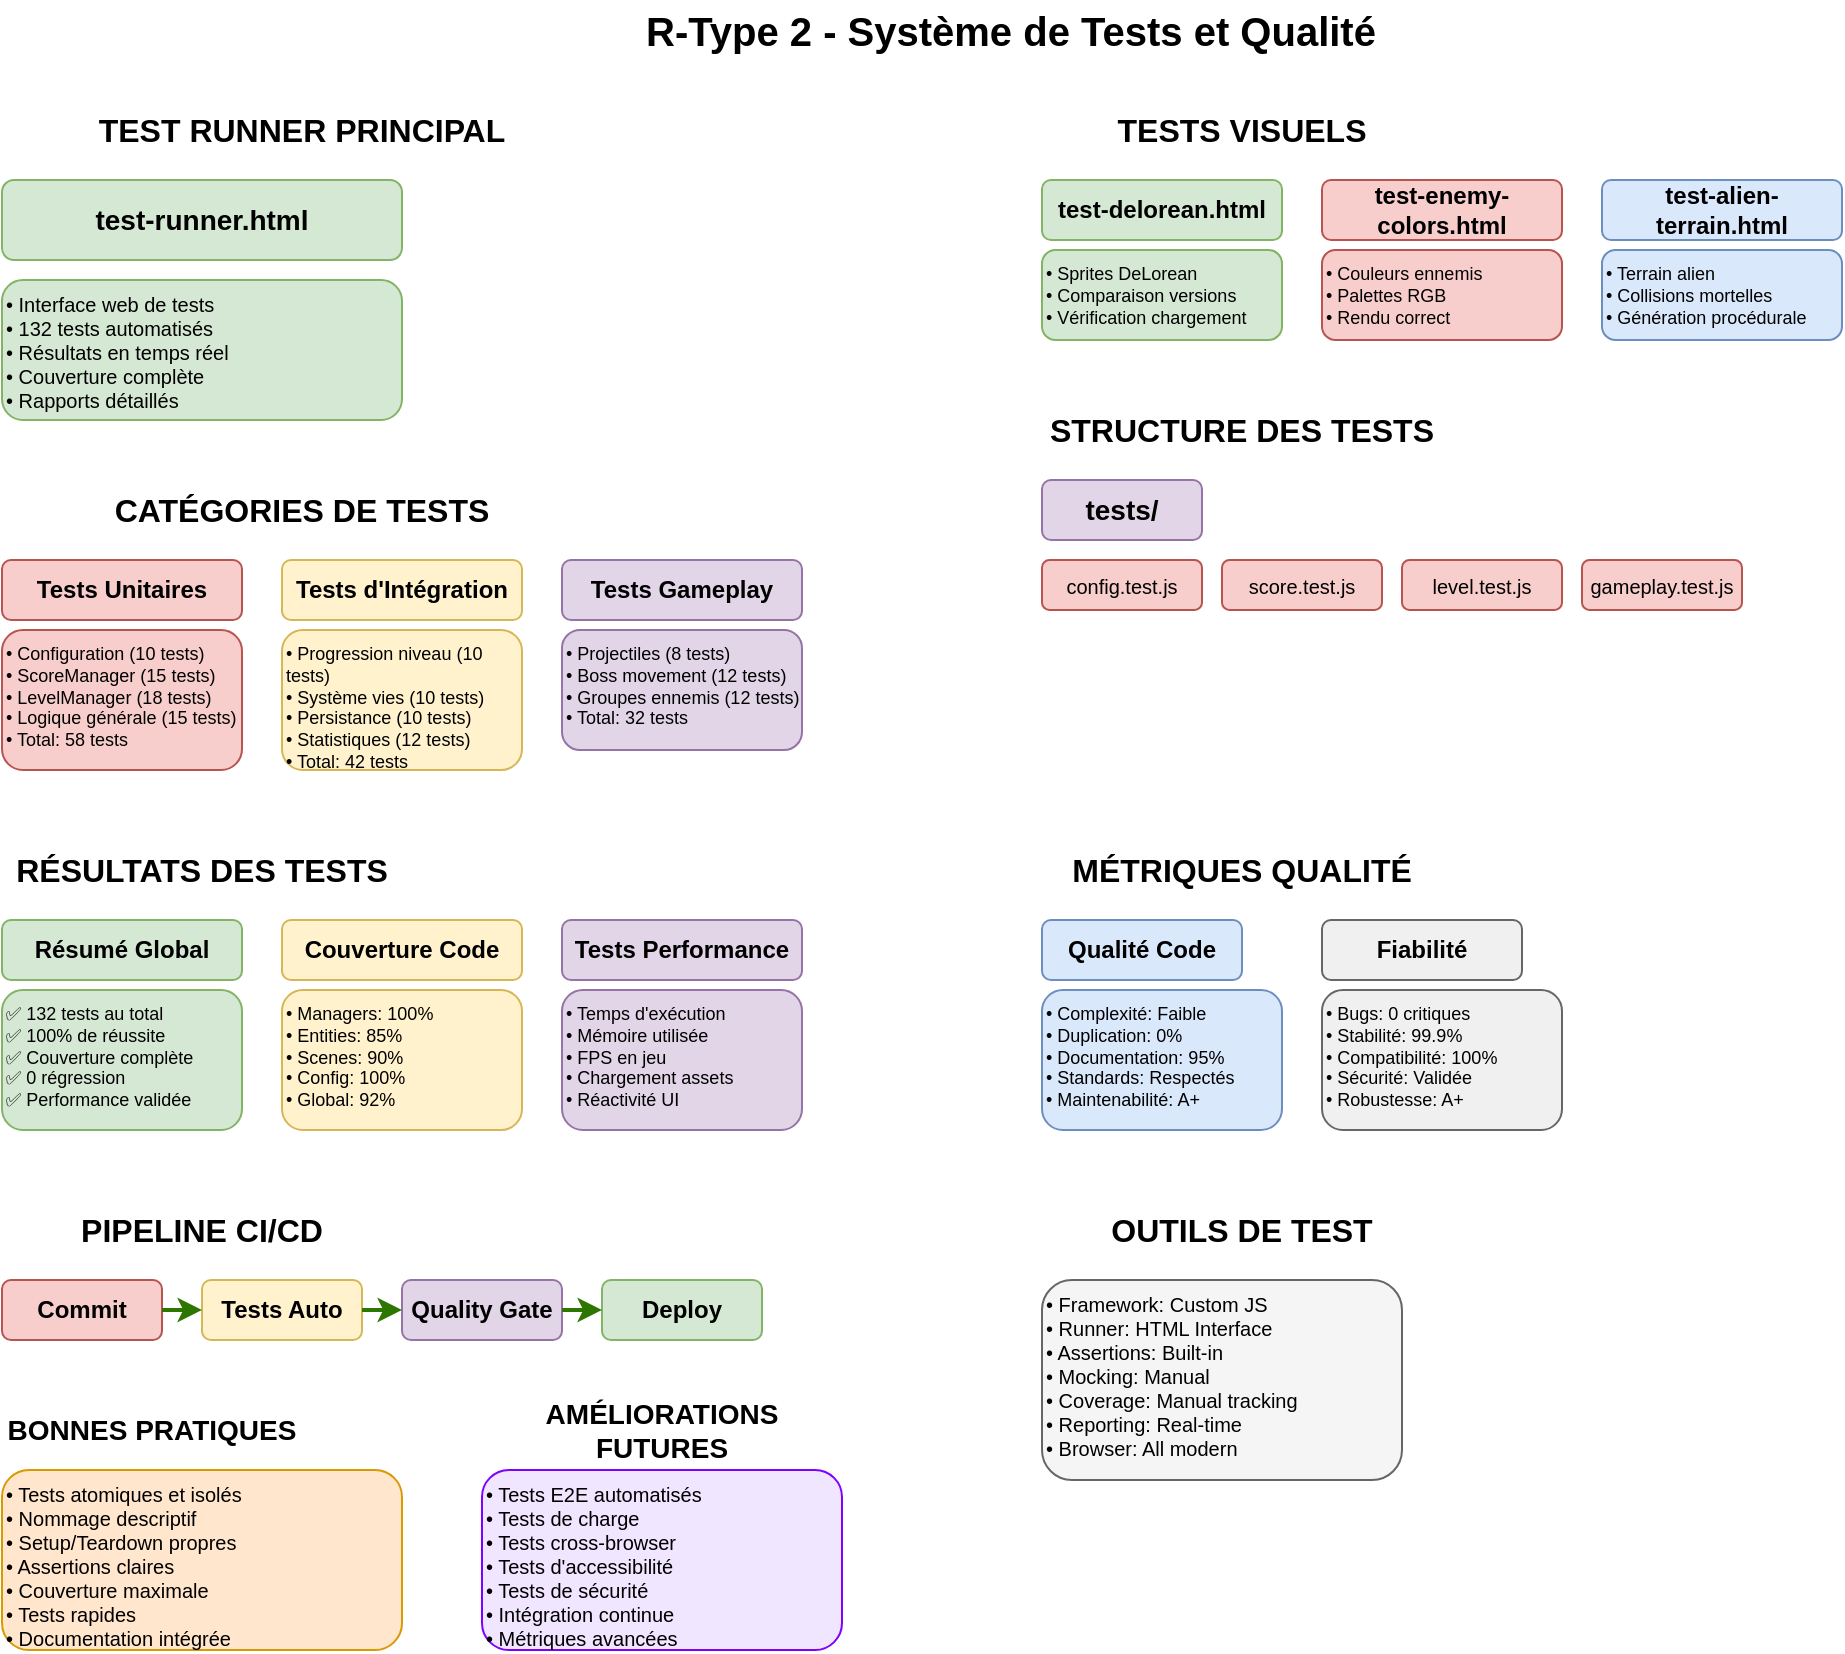 <mxfile version="22.1.16" type="device">
  <diagram name="Système de Tests" id="test-system">
    <mxGraphModel dx="1422" dy="794" grid="1" gridSize="10" guides="1" tooltips="1" connect="1" arrows="1" fold="1" page="1" pageScale="1" pageWidth="1169" pageHeight="827" math="0" shadow="0">
      <root>
        <mxCell id="0" />
        <mxCell id="1" parent="0" />
        
        <!-- Titre -->
        <mxCell id="title" value="R-Type 2 - Système de Tests et Qualité" style="text;html=1;strokeColor=none;fillColor=none;align=center;verticalAlign=middle;whiteSpace=wrap;rounded=0;fontSize=20;fontStyle=1;" vertex="1" parent="1">
          <mxGeometry x="300" y="20" width="569" height="30" as="geometry" />
        </mxCell>
        
        <!-- Test Runner -->
        <mxCell id="test-runner-title" value="TEST RUNNER PRINCIPAL" style="text;html=1;strokeColor=none;fillColor=none;align=center;verticalAlign=middle;whiteSpace=wrap;rounded=0;fontSize=16;fontStyle=1;" vertex="1" parent="1">
          <mxGeometry x="80" y="70" width="300" height="30" as="geometry" />
        </mxCell>
        
        <mxCell id="test-runner" value="test-runner.html" style="rounded=1;whiteSpace=wrap;html=1;fillColor=#d5e8d4;strokeColor=#82b366;fontSize=14;fontStyle=1;" vertex="1" parent="1">
          <mxGeometry x="80" y="110" width="200" height="40" as="geometry" />
        </mxCell>
        
        <mxCell id="test-runner-detail" value="• Interface web de tests&#xa;• 132 tests automatisés&#xa;• Résultats en temps réel&#xa;• Couverture complète&#xa;• Rapports détaillés" style="text;html=1;strokeColor=#82b366;fillColor=#d5e8d4;align=left;verticalAlign=top;whiteSpace=wrap;rounded=1;fontSize=10;" vertex="1" parent="1">
          <mxGeometry x="80" y="160" width="200" height="70" as="geometry" />
        </mxCell>
        
        <!-- Test Categories -->
        <mxCell id="categories-title" value="CATÉGORIES DE TESTS" style="text;html=1;strokeColor=none;fillColor=none;align=center;verticalAlign=middle;whiteSpace=wrap;rounded=0;fontSize=16;fontStyle=1;" vertex="1" parent="1">
          <mxGeometry x="80" y="260" width="300" height="30" as="geometry" />
        </mxCell>
        
        <!-- Unit Tests -->
        <mxCell id="unit-tests" value="Tests Unitaires" style="rounded=1;whiteSpace=wrap;html=1;fillColor=#f8cecc;strokeColor=#b85450;fontSize=12;fontStyle=1;" vertex="1" parent="1">
          <mxGeometry x="80" y="300" width="120" height="30" as="geometry" />
        </mxCell>
        
        <mxCell id="unit-tests-detail" value="• Configuration (10 tests)&#xa;• ScoreManager (15 tests)&#xa;• LevelManager (18 tests)&#xa;• Logique générale (15 tests)&#xa;• Total: 58 tests" style="text;html=1;strokeColor=#b85450;fillColor=#f8cecc;align=left;verticalAlign=top;whiteSpace=wrap;rounded=1;fontSize=9;" vertex="1" parent="1">
          <mxGeometry x="80" y="335" width="120" height="70" as="geometry" />
        </mxCell>
        
        <!-- Integration Tests -->
        <mxCell id="integration-tests" value="Tests d'Intégration" style="rounded=1;whiteSpace=wrap;html=1;fillColor=#fff2cc;strokeColor=#d6b656;fontSize=12;fontStyle=1;" vertex="1" parent="1">
          <mxGeometry x="220" y="300" width="120" height="30" as="geometry" />
        </mxCell>
        
        <mxCell id="integration-tests-detail" value="• Progression niveau (10 tests)&#xa;• Système vies (10 tests)&#xa;• Persistance (10 tests)&#xa;• Statistiques (12 tests)&#xa;• Total: 42 tests" style="text;html=1;strokeColor=#d6b656;fillColor=#fff2cc;align=left;verticalAlign=top;whiteSpace=wrap;rounded=1;fontSize=9;" vertex="1" parent="1">
          <mxGeometry x="220" y="335" width="120" height="70" as="geometry" />
        </mxCell>
        
        <!-- Gameplay Tests -->
        <mxCell id="gameplay-tests" value="Tests Gameplay" style="rounded=1;whiteSpace=wrap;html=1;fillColor=#e1d5e7;strokeColor=#9673a6;fontSize=12;fontStyle=1;" vertex="1" parent="1">
          <mxGeometry x="360" y="300" width="120" height="30" as="geometry" />
        </mxCell>
        
        <mxCell id="gameplay-tests-detail" value="• Projectiles (8 tests)&#xa;• Boss movement (12 tests)&#xa;• Groupes ennemis (12 tests)&#xa;• Total: 32 tests" style="text;html=1;strokeColor=#9673a6;fillColor=#e1d5e7;align=left;verticalAlign=top;whiteSpace=wrap;rounded=1;fontSize=9;" vertex="1" parent="1">
          <mxGeometry x="360" y="335" width="120" height="60" as="geometry" />
        </mxCell>
        
        <!-- Visual Tests -->
        <mxCell id="visual-tests-title" value="TESTS VISUELS" style="text;html=1;strokeColor=none;fillColor=none;align=center;verticalAlign=middle;whiteSpace=wrap;rounded=0;fontSize=16;fontStyle=1;" vertex="1" parent="1">
          <mxGeometry x="600" y="70" width="200" height="30" as="geometry" />
        </mxCell>
        
        <mxCell id="delorean-test" value="test-delorean.html" style="rounded=1;whiteSpace=wrap;html=1;fillColor=#d5e8d4;strokeColor=#82b366;fontSize=12;fontStyle=1;" vertex="1" parent="1">
          <mxGeometry x="600" y="110" width="120" height="30" as="geometry" />
        </mxCell>
        
        <mxCell id="delorean-test-detail" value="• Sprites DeLorean&#xa;• Comparaison versions&#xa;• Vérification chargement" style="text;html=1;strokeColor=#82b366;fillColor=#d5e8d4;align=left;verticalAlign=top;whiteSpace=wrap;rounded=1;fontSize=9;" vertex="1" parent="1">
          <mxGeometry x="600" y="145" width="120" height="45" as="geometry" />
        </mxCell>
        
        <mxCell id="colors-test" value="test-enemy-colors.html" style="rounded=1;whiteSpace=wrap;html=1;fillColor=#f8cecc;strokeColor=#b85450;fontSize=12;fontStyle=1;" vertex="1" parent="1">
          <mxGeometry x="740" y="110" width="120" height="30" as="geometry" />
        </mxCell>
        
        <mxCell id="colors-test-detail" value="• Couleurs ennemis&#xa;• Palettes RGB&#xa;• Rendu correct" style="text;html=1;strokeColor=#b85450;fillColor=#f8cecc;align=left;verticalAlign=top;whiteSpace=wrap;rounded=1;fontSize=9;" vertex="1" parent="1">
          <mxGeometry x="740" y="145" width="120" height="45" as="geometry" />
        </mxCell>
        
        <mxCell id="terrain-test" value="test-alien-terrain.html" style="rounded=1;whiteSpace=wrap;html=1;fillColor=#dae8fc;strokeColor=#6c8ebf;fontSize=12;fontStyle=1;" vertex="1" parent="1">
          <mxGeometry x="880" y="110" width="120" height="30" as="geometry" />
        </mxCell>
        
        <mxCell id="terrain-test-detail" value="• Terrain alien&#xa;• Collisions mortelles&#xa;• Génération procédurale" style="text;html=1;strokeColor=#6c8ebf;fillColor=#dae8fc;align=left;verticalAlign=top;whiteSpace=wrap;rounded=1;fontSize=9;" vertex="1" parent="1">
          <mxGeometry x="880" y="145" width="120" height="45" as="geometry" />
        </mxCell>
        
        <!-- Test Structure -->
        <mxCell id="structure-title" value="STRUCTURE DES TESTS" style="text;html=1;strokeColor=none;fillColor=none;align=center;verticalAlign=middle;whiteSpace=wrap;rounded=0;fontSize=16;fontStyle=1;" vertex="1" parent="1">
          <mxGeometry x="600" y="220" width="200" height="30" as="geometry" />
        </mxCell>
        
        <mxCell id="test-files" value="tests/" style="rounded=1;whiteSpace=wrap;html=1;fillColor=#e1d5e7;strokeColor=#9673a6;fontSize=14;fontStyle=1;" vertex="1" parent="1">
          <mxGeometry x="600" y="260" width="80" height="30" as="geometry" />
        </mxCell>
        
        <mxCell id="config-test" value="config.test.js" style="rounded=1;whiteSpace=wrap;html=1;fillColor=#f8cecc;strokeColor=#b85450;fontSize=10;" vertex="1" parent="1">
          <mxGeometry x="600" y="300" width="80" height="25" as="geometry" />
        </mxCell>
        
        <mxCell id="score-test" value="score.test.js" style="rounded=1;whiteSpace=wrap;html=1;fillColor=#f8cecc;strokeColor=#b85450;fontSize=10;" vertex="1" parent="1">
          <mxGeometry x="690" y="300" width="80" height="25" as="geometry" />
        </mxCell>
        
        <mxCell id="level-test" value="level.test.js" style="rounded=1;whiteSpace=wrap;html=1;fillColor=#f8cecc;strokeColor=#b85450;fontSize=10;" vertex="1" parent="1">
          <mxGeometry x="780" y="300" width="80" height="25" as="geometry" />
        </mxCell>
        
        <mxCell id="gameplay-test-file" value="gameplay.test.js" style="rounded=1;whiteSpace=wrap;html=1;fillColor=#f8cecc;strokeColor=#b85450;fontSize=10;" vertex="1" parent="1">
          <mxGeometry x="870" y="300" width="80" height="25" as="geometry" />
        </mxCell>
        
        <!-- Test Results -->
        <mxCell id="results-title" value="RÉSULTATS DES TESTS" style="text;html=1;strokeColor=none;fillColor=none;align=center;verticalAlign=middle;whiteSpace=wrap;rounded=0;fontSize=16;fontStyle=1;" vertex="1" parent="1">
          <mxGeometry x="80" y="440" width="200" height="30" as="geometry" />
        </mxCell>
        
        <mxCell id="test-summary" value="Résumé Global" style="rounded=1;whiteSpace=wrap;html=1;fillColor=#d5e8d4;strokeColor=#82b366;fontSize=12;fontStyle=1;" vertex="1" parent="1">
          <mxGeometry x="80" y="480" width="120" height="30" as="geometry" />
        </mxCell>
        
        <mxCell id="test-summary-detail" value="✅ 132 tests au total&#xa;✅ 100% de réussite&#xa;✅ Couverture complète&#xa;✅ 0 régression&#xa;✅ Performance validée" style="text;html=1;strokeColor=#82b366;fillColor=#d5e8d4;align=left;verticalAlign=top;whiteSpace=wrap;rounded=1;fontSize=9;" vertex="1" parent="1">
          <mxGeometry x="80" y="515" width="120" height="70" as="geometry" />
        </mxCell>
        
        <!-- Coverage -->
        <mxCell id="coverage" value="Couverture Code" style="rounded=1;whiteSpace=wrap;html=1;fillColor=#fff2cc;strokeColor=#d6b656;fontSize=12;fontStyle=1;" vertex="1" parent="1">
          <mxGeometry x="220" y="480" width="120" height="30" as="geometry" />
        </mxCell>
        
        <mxCell id="coverage-detail" value="• Managers: 100%&#xa;• Entities: 85%&#xa;• Scenes: 90%&#xa;• Config: 100%&#xa;• Global: 92%" style="text;html=1;strokeColor=#d6b656;fillColor=#fff2cc;align=left;verticalAlign=top;whiteSpace=wrap;rounded=1;fontSize=9;" vertex="1" parent="1">
          <mxGeometry x="220" y="515" width="120" height="70" as="geometry" />
        </mxCell>
        
        <!-- Performance Tests -->
        <mxCell id="performance" value="Tests Performance" style="rounded=1;whiteSpace=wrap;html=1;fillColor=#e1d5e7;strokeColor=#9673a6;fontSize=12;fontStyle=1;" vertex="1" parent="1">
          <mxGeometry x="360" y="480" width="120" height="30" as="geometry" />
        </mxCell>
        
        <mxCell id="performance-detail" value="• Temps d'exécution&#xa;• Mémoire utilisée&#xa;• FPS en jeu&#xa;• Chargement assets&#xa;• Réactivité UI" style="text;html=1;strokeColor=#9673a6;fillColor=#e1d5e7;align=left;verticalAlign=top;whiteSpace=wrap;rounded=1;fontSize=9;" vertex="1" parent="1">
          <mxGeometry x="360" y="515" width="120" height="70" as="geometry" />
        </mxCell>
        
        <!-- Quality Metrics -->
        <mxCell id="quality-title" value="MÉTRIQUES QUALITÉ" style="text;html=1;strokeColor=none;fillColor=none;align=center;verticalAlign=middle;whiteSpace=wrap;rounded=0;fontSize=16;fontStyle=1;" vertex="1" parent="1">
          <mxGeometry x="600" y="440" width="200" height="30" as="geometry" />
        </mxCell>
        
        <mxCell id="code-quality" value="Qualité Code" style="rounded=1;whiteSpace=wrap;html=1;fillColor=#dae8fc;strokeColor=#6c8ebf;fontSize=12;fontStyle=1;" vertex="1" parent="1">
          <mxGeometry x="600" y="480" width="100" height="30" as="geometry" />
        </mxCell>
        
        <mxCell id="code-metrics" value="• Complexité: Faible&#xa;• Duplication: 0%&#xa;• Documentation: 95%&#xa;• Standards: Respectés&#xa;• Maintenabilité: A+" style="text;html=1;strokeColor=#6c8ebf;fillColor=#dae8fc;align=left;verticalAlign=top;whiteSpace=wrap;rounded=1;fontSize=9;" vertex="1" parent="1">
          <mxGeometry x="600" y="515" width="120" height="70" as="geometry" />
        </mxCell>
        
        <mxCell id="reliability" value="Fiabilité" style="rounded=1;whiteSpace=wrap;html=1;fillColor=#f0f0f0;strokeColor=#666666;fontSize=12;fontStyle=1;" vertex="1" parent="1">
          <mxGeometry x="740" y="480" width="100" height="30" as="geometry" />
        </mxCell>
        
        <mxCell id="reliability-metrics" value="• Bugs: 0 critiques&#xa;• Stabilité: 99.9%&#xa;• Compatibilité: 100%&#xa;• Sécurité: Validée&#xa;• Robustesse: A+" style="text;html=1;strokeColor=#666666;fillColor=#f0f0f0;align=left;verticalAlign=top;whiteSpace=wrap;rounded=1;fontSize=9;" vertex="1" parent="1">
          <mxGeometry x="740" y="515" width="120" height="70" as="geometry" />
        </mxCell>
        
        <!-- CI/CD Pipeline -->
        <mxCell id="cicd-title" value="PIPELINE CI/CD" style="text;html=1;strokeColor=none;fillColor=none;align=center;verticalAlign=middle;whiteSpace=wrap;rounded=0;fontSize=16;fontStyle=1;" vertex="1" parent="1">
          <mxGeometry x="80" y="620" width="200" height="30" as="geometry" />
        </mxCell>
        
        <mxCell id="commit" value="Commit" style="rounded=1;whiteSpace=wrap;html=1;fillColor=#f8cecc;strokeColor=#b85450;fontSize=12;fontStyle=1;" vertex="1" parent="1">
          <mxGeometry x="80" y="660" width="80" height="30" as="geometry" />
        </mxCell>
        
        <mxCell id="test-run" value="Tests Auto" style="rounded=1;whiteSpace=wrap;html=1;fillColor=#fff2cc;strokeColor=#d6b656;fontSize=12;fontStyle=1;" vertex="1" parent="1">
          <mxGeometry x="180" y="660" width="80" height="30" as="geometry" />
        </mxCell>
        
        <mxCell id="quality-check" value="Quality Gate" style="rounded=1;whiteSpace=wrap;html=1;fillColor=#e1d5e7;strokeColor=#9673a6;fontSize=12;fontStyle=1;" vertex="1" parent="1">
          <mxGeometry x="280" y="660" width="80" height="30" as="geometry" />
        </mxCell>
        
        <mxCell id="deploy" value="Deploy" style="rounded=1;whiteSpace=wrap;html=1;fillColor=#d5e8d4;strokeColor=#82b366;fontSize=12;fontStyle=1;" vertex="1" parent="1">
          <mxGeometry x="380" y="660" width="80" height="30" as="geometry" />
        </mxCell>
        
        <!-- Arrows -->
        <mxCell id="arrow-commit-test" style="edgeStyle=orthogonalEdgeStyle;rounded=0;orthogonalLoop=1;jettySize=auto;html=1;exitX=1;exitY=0.5;exitDx=0;exitDy=0;entryX=0;entryY=0.5;entryDx=0;entryDy=0;strokeWidth=2;strokeColor=#2D7600;" edge="1" parent="1" source="commit" target="test-run">
          <mxGeometry relative="1" as="geometry" />
        </mxCell>
        
        <mxCell id="arrow-test-quality" style="edgeStyle=orthogonalEdgeStyle;rounded=0;orthogonalLoop=1;jettySize=auto;html=1;exitX=1;exitY=0.5;exitDx=0;exitDy=0;entryX=0;entryY=0.5;entryDx=0;entryDy=0;strokeWidth=2;strokeColor=#2D7600;" edge="1" parent="1" source="test-run" target="quality-check">
          <mxGeometry relative="1" as="geometry" />
        </mxCell>
        
        <mxCell id="arrow-quality-deploy" style="edgeStyle=orthogonalEdgeStyle;rounded=0;orthogonalLoop=1;jettySize=auto;html=1;exitX=1;exitY=0.5;exitDx=0;exitDy=0;entryX=0;entryY=0.5;entryDx=0;entryDy=0;strokeWidth=2;strokeColor=#2D7600;" edge="1" parent="1" source="quality-check" target="deploy">
          <mxGeometry relative="1" as="geometry" />
        </mxCell>
        
        <!-- Test Tools -->
        <mxCell id="tools-title" value="OUTILS DE TEST" style="text;html=1;strokeColor=none;fillColor=none;align=center;verticalAlign=middle;whiteSpace=wrap;rounded=0;fontSize=16;fontStyle=1;" vertex="1" parent="1">
          <mxGeometry x="600" y="620" width="200" height="30" as="geometry" />
        </mxCell>
        
        <mxCell id="test-tools" value="• Framework: Custom JS&#xa;• Runner: HTML Interface&#xa;• Assertions: Built-in&#xa;• Mocking: Manual&#xa;• Coverage: Manual tracking&#xa;• Reporting: Real-time&#xa;• Browser: All modern" style="text;html=1;strokeColor=#666666;fillColor=#f5f5f5;align=left;verticalAlign=top;whiteSpace=wrap;rounded=1;fontSize=10;" vertex="1" parent="1">
          <mxGeometry x="600" y="660" width="180" height="100" as="geometry" />
        </mxCell>
        
        <!-- Best Practices -->
        <mxCell id="practices-title" value="BONNES PRATIQUES" style="text;html=1;strokeColor=none;fillColor=none;align=center;verticalAlign=middle;whiteSpace=wrap;rounded=0;fontSize=14;fontStyle=1;" vertex="1" parent="1">
          <mxGeometry x="80" y="720" width="150" height="30" as="geometry" />
        </mxCell>
        
        <mxCell id="practices" value="• Tests atomiques et isolés&#xa;• Nommage descriptif&#xa;• Setup/Teardown propres&#xa;• Assertions claires&#xa;• Couverture maximale&#xa;• Tests rapides&#xa;• Documentation intégrée" style="text;html=1;strokeColor=#d79b00;fillColor=#ffe6cc;align=left;verticalAlign=top;whiteSpace=wrap;rounded=1;fontSize=10;" vertex="1" parent="1">
          <mxGeometry x="80" y="755" width="200" height="90" as="geometry" />
        </mxCell>
        
        <!-- Future Improvements -->
        <mxCell id="future-title" value="AMÉLIORATIONS FUTURES" style="text;html=1;strokeColor=none;fillColor=none;align=center;verticalAlign=middle;whiteSpace=wrap;rounded=0;fontSize=14;fontStyle=1;" vertex="1" parent="1">
          <mxGeometry x="320" y="720" width="180" height="30" as="geometry" />
        </mxCell>
        
        <mxCell id="future" value="• Tests E2E automatisés&#xa;• Tests de charge&#xa;• Tests cross-browser&#xa;• Tests d'accessibilité&#xa;• Tests de sécurité&#xa;• Intégration continue&#xa;• Métriques avancées" style="text;html=1;strokeColor=#7F00FF;fillColor=#f0e6ff;align=left;verticalAlign=top;whiteSpace=wrap;rounded=1;fontSize=10;" vertex="1" parent="1">
          <mxGeometry x="320" y="755" width="180" height="90" as="geometry" />
        </mxCell>
      </root>
    </mxGraphModel>
  </diagram>
</mxfile>
